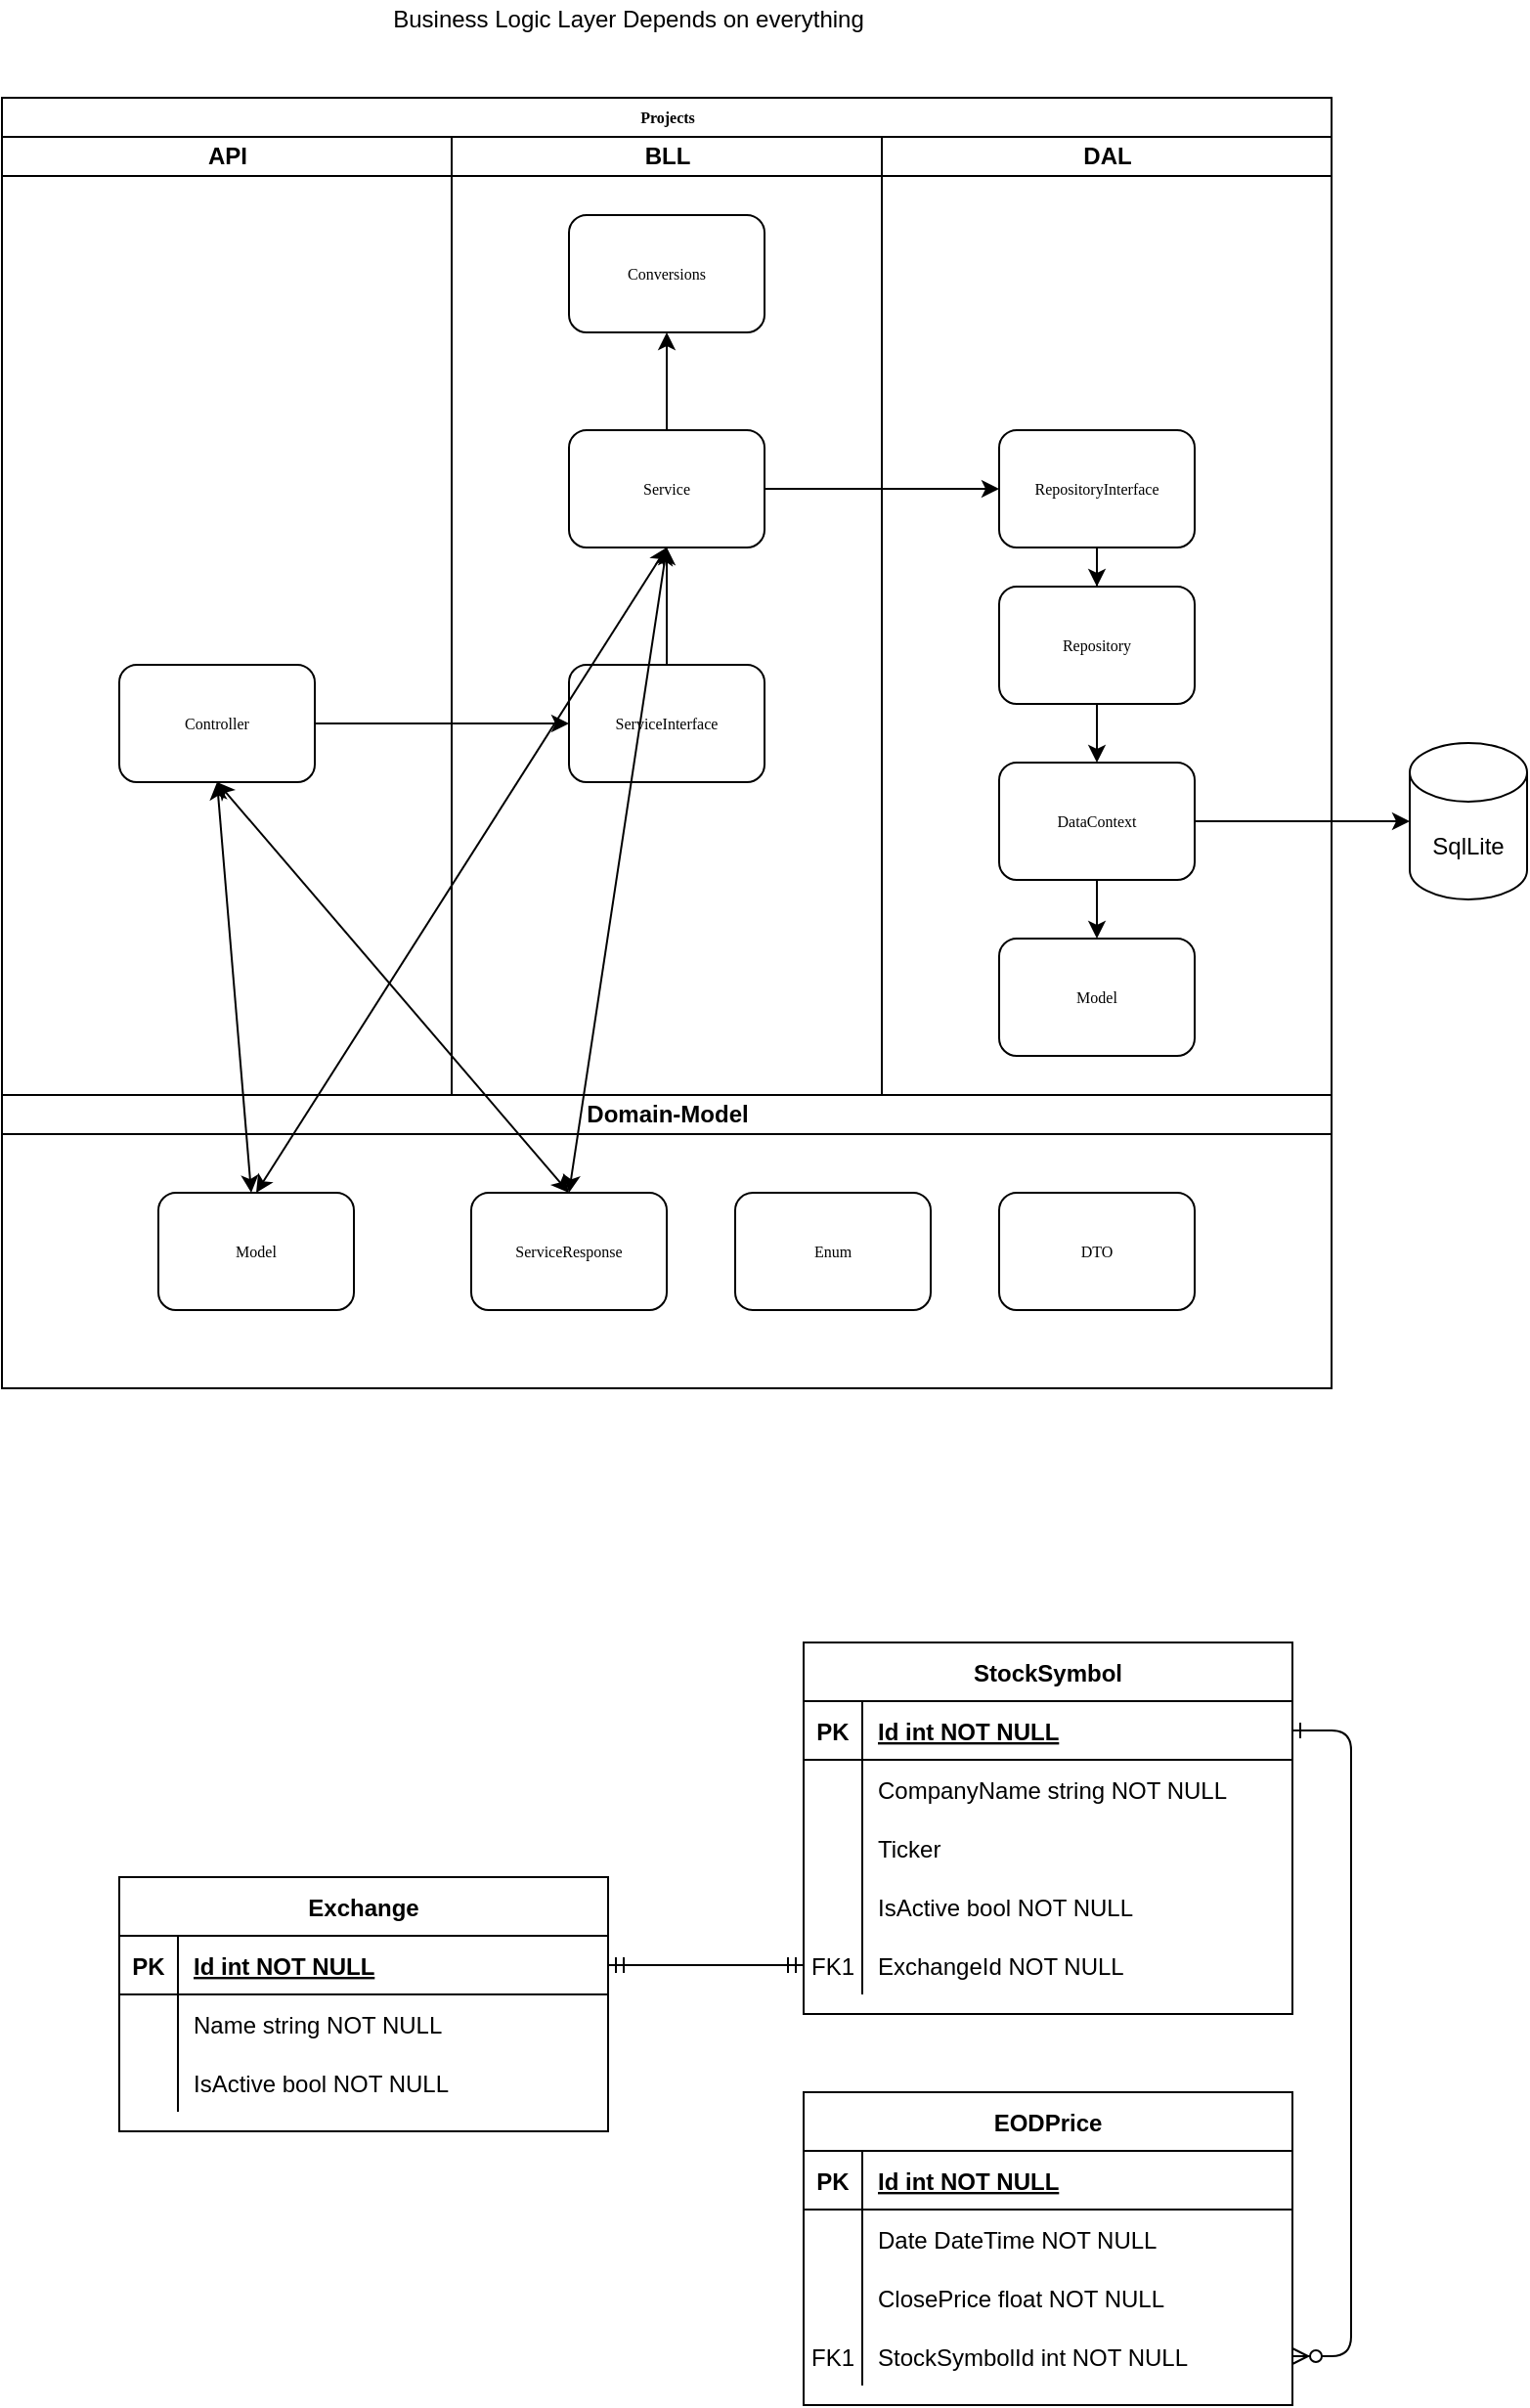<mxfile version="18.1.3" type="device"><diagram name="Page-1" id="74e2e168-ea6b-b213-b513-2b3c1d86103e"><mxGraphModel dx="1342" dy="865" grid="1" gridSize="10" guides="1" tooltips="1" connect="1" arrows="1" fold="1" page="1" pageScale="1" pageWidth="1100" pageHeight="850" background="none" math="0" shadow="0"><root><mxCell id="0"/><mxCell id="1" parent="0"/><mxCell id="rZRUFNUJ--lMM35tsPxB-23" value="" style="edgeStyle=entityRelationEdgeStyle;endArrow=ERzeroToMany;startArrow=ERone;endFill=1;startFill=0;" parent="1" source="rZRUFNUJ--lMM35tsPxB-25" target="rZRUFNUJ--lMM35tsPxB-50" edge="1"><mxGeometry width="100" height="100" relative="1" as="geometry"><mxPoint x="400" y="900" as="sourcePoint"/><mxPoint x="460" y="925" as="targetPoint"/></mxGeometry></mxCell><mxCell id="rZRUFNUJ--lMM35tsPxB-24" value="StockSymbol" style="shape=table;startSize=30;container=1;collapsible=1;childLayout=tableLayout;fixedRows=1;rowLines=0;fontStyle=1;align=center;resizeLast=1;" parent="1" vertex="1"><mxGeometry x="460" y="840" width="250" height="190" as="geometry"/></mxCell><mxCell id="rZRUFNUJ--lMM35tsPxB-25" value="" style="shape=partialRectangle;collapsible=0;dropTarget=0;pointerEvents=0;fillColor=none;points=[[0,0.5],[1,0.5]];portConstraint=eastwest;top=0;left=0;right=0;bottom=1;" parent="rZRUFNUJ--lMM35tsPxB-24" vertex="1"><mxGeometry y="30" width="250" height="30" as="geometry"/></mxCell><mxCell id="rZRUFNUJ--lMM35tsPxB-26" value="PK" style="shape=partialRectangle;overflow=hidden;connectable=0;fillColor=none;top=0;left=0;bottom=0;right=0;fontStyle=1;" parent="rZRUFNUJ--lMM35tsPxB-25" vertex="1"><mxGeometry width="30" height="30" as="geometry"><mxRectangle width="30" height="30" as="alternateBounds"/></mxGeometry></mxCell><mxCell id="rZRUFNUJ--lMM35tsPxB-27" value="Id int NOT NULL" style="shape=partialRectangle;overflow=hidden;connectable=0;fillColor=none;top=0;left=0;bottom=0;right=0;align=left;spacingLeft=6;fontStyle=5;" parent="rZRUFNUJ--lMM35tsPxB-25" vertex="1"><mxGeometry x="30" width="220" height="30" as="geometry"><mxRectangle width="220" height="30" as="alternateBounds"/></mxGeometry></mxCell><mxCell id="rZRUFNUJ--lMM35tsPxB-28" value="" style="shape=partialRectangle;collapsible=0;dropTarget=0;pointerEvents=0;fillColor=none;points=[[0,0.5],[1,0.5]];portConstraint=eastwest;top=0;left=0;right=0;bottom=0;" parent="rZRUFNUJ--lMM35tsPxB-24" vertex="1"><mxGeometry y="60" width="250" height="30" as="geometry"/></mxCell><mxCell id="rZRUFNUJ--lMM35tsPxB-29" value="" style="shape=partialRectangle;overflow=hidden;connectable=0;fillColor=none;top=0;left=0;bottom=0;right=0;" parent="rZRUFNUJ--lMM35tsPxB-28" vertex="1"><mxGeometry width="30" height="30" as="geometry"><mxRectangle width="30" height="30" as="alternateBounds"/></mxGeometry></mxCell><mxCell id="rZRUFNUJ--lMM35tsPxB-30" value="CompanyName string NOT NULL" style="shape=partialRectangle;overflow=hidden;connectable=0;fillColor=none;top=0;left=0;bottom=0;right=0;align=left;spacingLeft=6;" parent="rZRUFNUJ--lMM35tsPxB-28" vertex="1"><mxGeometry x="30" width="220" height="30" as="geometry"><mxRectangle width="220" height="30" as="alternateBounds"/></mxGeometry></mxCell><mxCell id="rZRUFNUJ--lMM35tsPxB-31" value="" style="shape=partialRectangle;collapsible=0;dropTarget=0;pointerEvents=0;fillColor=none;points=[[0,0.5],[1,0.5]];portConstraint=eastwest;top=0;left=0;right=0;bottom=0;" parent="rZRUFNUJ--lMM35tsPxB-24" vertex="1"><mxGeometry y="90" width="250" height="30" as="geometry"/></mxCell><mxCell id="rZRUFNUJ--lMM35tsPxB-32" value="" style="shape=partialRectangle;overflow=hidden;connectable=0;fillColor=none;top=0;left=0;bottom=0;right=0;" parent="rZRUFNUJ--lMM35tsPxB-31" vertex="1"><mxGeometry width="30" height="30" as="geometry"><mxRectangle width="30" height="30" as="alternateBounds"/></mxGeometry></mxCell><mxCell id="rZRUFNUJ--lMM35tsPxB-33" value="Ticker" style="shape=partialRectangle;overflow=hidden;connectable=0;fillColor=none;top=0;left=0;bottom=0;right=0;align=left;spacingLeft=6;" parent="rZRUFNUJ--lMM35tsPxB-31" vertex="1"><mxGeometry x="30" width="220" height="30" as="geometry"><mxRectangle width="220" height="30" as="alternateBounds"/></mxGeometry></mxCell><mxCell id="rZRUFNUJ--lMM35tsPxB-34" value="" style="shape=partialRectangle;collapsible=0;dropTarget=0;pointerEvents=0;fillColor=none;points=[[0,0.5],[1,0.5]];portConstraint=eastwest;top=0;left=0;right=0;bottom=0;" parent="rZRUFNUJ--lMM35tsPxB-24" vertex="1"><mxGeometry y="120" width="250" height="30" as="geometry"/></mxCell><mxCell id="rZRUFNUJ--lMM35tsPxB-35" value="" style="shape=partialRectangle;overflow=hidden;connectable=0;fillColor=none;top=0;left=0;bottom=0;right=0;" parent="rZRUFNUJ--lMM35tsPxB-34" vertex="1"><mxGeometry width="30" height="30" as="geometry"><mxRectangle width="30" height="30" as="alternateBounds"/></mxGeometry></mxCell><mxCell id="rZRUFNUJ--lMM35tsPxB-36" value="IsActive bool NOT NULL" style="shape=partialRectangle;overflow=hidden;connectable=0;fillColor=none;top=0;left=0;bottom=0;right=0;align=left;spacingLeft=6;" parent="rZRUFNUJ--lMM35tsPxB-34" vertex="1"><mxGeometry x="30" width="220" height="30" as="geometry"><mxRectangle width="220" height="30" as="alternateBounds"/></mxGeometry></mxCell><mxCell id="rZRUFNUJ--lMM35tsPxB-37" value="" style="shape=partialRectangle;collapsible=0;dropTarget=0;pointerEvents=0;fillColor=none;points=[[0,0.5],[1,0.5]];portConstraint=eastwest;top=0;left=0;right=0;bottom=0;" parent="rZRUFNUJ--lMM35tsPxB-24" vertex="1"><mxGeometry y="150" width="250" height="30" as="geometry"/></mxCell><mxCell id="rZRUFNUJ--lMM35tsPxB-38" value="FK1" style="shape=partialRectangle;overflow=hidden;connectable=0;fillColor=none;top=0;left=0;bottom=0;right=0;" parent="rZRUFNUJ--lMM35tsPxB-37" vertex="1"><mxGeometry width="30" height="30" as="geometry"><mxRectangle width="30" height="30" as="alternateBounds"/></mxGeometry></mxCell><mxCell id="rZRUFNUJ--lMM35tsPxB-39" value="ExchangeId NOT NULL" style="shape=partialRectangle;overflow=hidden;connectable=0;fillColor=none;top=0;left=0;bottom=0;right=0;align=left;spacingLeft=6;" parent="rZRUFNUJ--lMM35tsPxB-37" vertex="1"><mxGeometry x="30" width="220" height="30" as="geometry"><mxRectangle width="220" height="30" as="alternateBounds"/></mxGeometry></mxCell><mxCell id="rZRUFNUJ--lMM35tsPxB-40" value="EODPrice" style="shape=table;startSize=30;container=1;collapsible=1;childLayout=tableLayout;fixedRows=1;rowLines=0;fontStyle=1;align=center;resizeLast=1;" parent="1" vertex="1"><mxGeometry x="460" y="1070" width="250" height="160" as="geometry"/></mxCell><mxCell id="rZRUFNUJ--lMM35tsPxB-41" value="" style="shape=partialRectangle;collapsible=0;dropTarget=0;pointerEvents=0;fillColor=none;points=[[0,0.5],[1,0.5]];portConstraint=eastwest;top=0;left=0;right=0;bottom=1;" parent="rZRUFNUJ--lMM35tsPxB-40" vertex="1"><mxGeometry y="30" width="250" height="30" as="geometry"/></mxCell><mxCell id="rZRUFNUJ--lMM35tsPxB-42" value="PK" style="shape=partialRectangle;overflow=hidden;connectable=0;fillColor=none;top=0;left=0;bottom=0;right=0;fontStyle=1;" parent="rZRUFNUJ--lMM35tsPxB-41" vertex="1"><mxGeometry width="30" height="30" as="geometry"><mxRectangle width="30" height="30" as="alternateBounds"/></mxGeometry></mxCell><mxCell id="rZRUFNUJ--lMM35tsPxB-43" value="Id int NOT NULL " style="shape=partialRectangle;overflow=hidden;connectable=0;fillColor=none;top=0;left=0;bottom=0;right=0;align=left;spacingLeft=6;fontStyle=5;" parent="rZRUFNUJ--lMM35tsPxB-41" vertex="1"><mxGeometry x="30" width="220" height="30" as="geometry"><mxRectangle width="220" height="30" as="alternateBounds"/></mxGeometry></mxCell><mxCell id="rZRUFNUJ--lMM35tsPxB-44" value="" style="shape=partialRectangle;collapsible=0;dropTarget=0;pointerEvents=0;fillColor=none;points=[[0,0.5],[1,0.5]];portConstraint=eastwest;top=0;left=0;right=0;bottom=0;" parent="rZRUFNUJ--lMM35tsPxB-40" vertex="1"><mxGeometry y="60" width="250" height="30" as="geometry"/></mxCell><mxCell id="rZRUFNUJ--lMM35tsPxB-45" value="" style="shape=partialRectangle;overflow=hidden;connectable=0;fillColor=none;top=0;left=0;bottom=0;right=0;" parent="rZRUFNUJ--lMM35tsPxB-44" vertex="1"><mxGeometry width="30" height="30" as="geometry"><mxRectangle width="30" height="30" as="alternateBounds"/></mxGeometry></mxCell><mxCell id="rZRUFNUJ--lMM35tsPxB-46" value="Date DateTime NOT NULL" style="shape=partialRectangle;overflow=hidden;connectable=0;fillColor=none;top=0;left=0;bottom=0;right=0;align=left;spacingLeft=6;" parent="rZRUFNUJ--lMM35tsPxB-44" vertex="1"><mxGeometry x="30" width="220" height="30" as="geometry"><mxRectangle width="220" height="30" as="alternateBounds"/></mxGeometry></mxCell><mxCell id="rZRUFNUJ--lMM35tsPxB-47" value="" style="shape=partialRectangle;collapsible=0;dropTarget=0;pointerEvents=0;fillColor=none;points=[[0,0.5],[1,0.5]];portConstraint=eastwest;top=0;left=0;right=0;bottom=0;" parent="rZRUFNUJ--lMM35tsPxB-40" vertex="1"><mxGeometry y="90" width="250" height="30" as="geometry"/></mxCell><mxCell id="rZRUFNUJ--lMM35tsPxB-48" value="" style="shape=partialRectangle;overflow=hidden;connectable=0;fillColor=none;top=0;left=0;bottom=0;right=0;" parent="rZRUFNUJ--lMM35tsPxB-47" vertex="1"><mxGeometry width="30" height="30" as="geometry"><mxRectangle width="30" height="30" as="alternateBounds"/></mxGeometry></mxCell><mxCell id="rZRUFNUJ--lMM35tsPxB-49" value="ClosePrice float NOT NULL" style="shape=partialRectangle;overflow=hidden;connectable=0;fillColor=none;top=0;left=0;bottom=0;right=0;align=left;spacingLeft=6;" parent="rZRUFNUJ--lMM35tsPxB-47" vertex="1"><mxGeometry x="30" width="220" height="30" as="geometry"><mxRectangle width="220" height="30" as="alternateBounds"/></mxGeometry></mxCell><mxCell id="rZRUFNUJ--lMM35tsPxB-50" value="" style="shape=partialRectangle;collapsible=0;dropTarget=0;pointerEvents=0;fillColor=none;points=[[0,0.5],[1,0.5]];portConstraint=eastwest;top=0;left=0;right=0;bottom=0;" parent="rZRUFNUJ--lMM35tsPxB-40" vertex="1"><mxGeometry y="120" width="250" height="30" as="geometry"/></mxCell><mxCell id="rZRUFNUJ--lMM35tsPxB-51" value="FK1" style="shape=partialRectangle;overflow=hidden;connectable=0;fillColor=none;top=0;left=0;bottom=0;right=0;" parent="rZRUFNUJ--lMM35tsPxB-50" vertex="1"><mxGeometry width="30" height="30" as="geometry"><mxRectangle width="30" height="30" as="alternateBounds"/></mxGeometry></mxCell><mxCell id="rZRUFNUJ--lMM35tsPxB-52" value="StockSymbolId int NOT NULL" style="shape=partialRectangle;overflow=hidden;connectable=0;fillColor=none;top=0;left=0;bottom=0;right=0;align=left;spacingLeft=6;" parent="rZRUFNUJ--lMM35tsPxB-50" vertex="1"><mxGeometry x="30" width="220" height="30" as="geometry"><mxRectangle width="220" height="30" as="alternateBounds"/></mxGeometry></mxCell><mxCell id="rZRUFNUJ--lMM35tsPxB-53" value="Exchange" style="shape=table;startSize=30;container=1;collapsible=1;childLayout=tableLayout;fixedRows=1;rowLines=0;fontStyle=1;align=center;resizeLast=1;" parent="1" vertex="1"><mxGeometry x="110" y="960" width="250" height="130" as="geometry"/></mxCell><mxCell id="rZRUFNUJ--lMM35tsPxB-54" value="" style="shape=partialRectangle;collapsible=0;dropTarget=0;pointerEvents=0;fillColor=none;points=[[0,0.5],[1,0.5]];portConstraint=eastwest;top=0;left=0;right=0;bottom=1;" parent="rZRUFNUJ--lMM35tsPxB-53" vertex="1"><mxGeometry y="30" width="250" height="30" as="geometry"/></mxCell><mxCell id="rZRUFNUJ--lMM35tsPxB-55" value="PK" style="shape=partialRectangle;overflow=hidden;connectable=0;fillColor=none;top=0;left=0;bottom=0;right=0;fontStyle=1;" parent="rZRUFNUJ--lMM35tsPxB-54" vertex="1"><mxGeometry width="30" height="30" as="geometry"><mxRectangle width="30" height="30" as="alternateBounds"/></mxGeometry></mxCell><mxCell id="rZRUFNUJ--lMM35tsPxB-56" value="Id int NOT NULL" style="shape=partialRectangle;overflow=hidden;connectable=0;fillColor=none;top=0;left=0;bottom=0;right=0;align=left;spacingLeft=6;fontStyle=5;" parent="rZRUFNUJ--lMM35tsPxB-54" vertex="1"><mxGeometry x="30" width="220" height="30" as="geometry"><mxRectangle width="220" height="30" as="alternateBounds"/></mxGeometry></mxCell><mxCell id="rZRUFNUJ--lMM35tsPxB-57" value="" style="shape=partialRectangle;collapsible=0;dropTarget=0;pointerEvents=0;fillColor=none;points=[[0,0.5],[1,0.5]];portConstraint=eastwest;top=0;left=0;right=0;bottom=0;" parent="rZRUFNUJ--lMM35tsPxB-53" vertex="1"><mxGeometry y="60" width="250" height="30" as="geometry"/></mxCell><mxCell id="rZRUFNUJ--lMM35tsPxB-58" value="" style="shape=partialRectangle;overflow=hidden;connectable=0;fillColor=none;top=0;left=0;bottom=0;right=0;" parent="rZRUFNUJ--lMM35tsPxB-57" vertex="1"><mxGeometry width="30" height="30" as="geometry"><mxRectangle width="30" height="30" as="alternateBounds"/></mxGeometry></mxCell><mxCell id="rZRUFNUJ--lMM35tsPxB-59" value="Name string NOT NULL" style="shape=partialRectangle;overflow=hidden;connectable=0;fillColor=none;top=0;left=0;bottom=0;right=0;align=left;spacingLeft=6;" parent="rZRUFNUJ--lMM35tsPxB-57" vertex="1"><mxGeometry x="30" width="220" height="30" as="geometry"><mxRectangle width="220" height="30" as="alternateBounds"/></mxGeometry></mxCell><mxCell id="rZRUFNUJ--lMM35tsPxB-60" value="" style="shape=partialRectangle;collapsible=0;dropTarget=0;pointerEvents=0;fillColor=none;points=[[0,0.5],[1,0.5]];portConstraint=eastwest;top=0;left=0;right=0;bottom=0;" parent="rZRUFNUJ--lMM35tsPxB-53" vertex="1"><mxGeometry y="90" width="250" height="30" as="geometry"/></mxCell><mxCell id="rZRUFNUJ--lMM35tsPxB-61" value="" style="shape=partialRectangle;overflow=hidden;connectable=0;fillColor=none;top=0;left=0;bottom=0;right=0;" parent="rZRUFNUJ--lMM35tsPxB-60" vertex="1"><mxGeometry width="30" height="30" as="geometry"><mxRectangle width="30" height="30" as="alternateBounds"/></mxGeometry></mxCell><mxCell id="rZRUFNUJ--lMM35tsPxB-62" value="IsActive bool NOT NULL" style="shape=partialRectangle;overflow=hidden;connectable=0;fillColor=none;top=0;left=0;bottom=0;right=0;align=left;spacingLeft=6;" parent="rZRUFNUJ--lMM35tsPxB-60" vertex="1"><mxGeometry x="30" width="220" height="30" as="geometry"><mxRectangle width="220" height="30" as="alternateBounds"/></mxGeometry></mxCell><mxCell id="rZRUFNUJ--lMM35tsPxB-64" value="" style="edgeStyle=entityRelationEdgeStyle;fontSize=12;html=1;endArrow=ERmandOne;startArrow=ERmandOne;rounded=0;exitX=1;exitY=0.5;exitDx=0;exitDy=0;entryX=0;entryY=0.5;entryDx=0;entryDy=0;" parent="1" source="rZRUFNUJ--lMM35tsPxB-54" target="rZRUFNUJ--lMM35tsPxB-37" edge="1"><mxGeometry width="100" height="100" relative="1" as="geometry"><mxPoint x="400" y="1050" as="sourcePoint"/><mxPoint x="500" y="950" as="targetPoint"/></mxGeometry></mxCell><mxCell id="rZRUFNUJ--lMM35tsPxB-98" value="" style="edgeStyle=orthogonalEdgeStyle;rounded=0;orthogonalLoop=1;jettySize=auto;html=1;" parent="1" target="rZRUFNUJ--lMM35tsPxB-97" edge="1"><mxGeometry relative="1" as="geometry"><mxPoint x="660" y="420" as="sourcePoint"/></mxGeometry></mxCell><mxCell id="lOvChj3z0g_3Vq4JYInr-1" value="Projects" style="swimlane;html=1;childLayout=stackLayout;startSize=20;rounded=0;shadow=0;labelBackgroundColor=none;strokeWidth=1;fontFamily=Verdana;fontSize=8;align=center;" vertex="1" parent="1"><mxGeometry x="50" y="50" width="680" height="510" as="geometry"/></mxCell><mxCell id="lOvChj3z0g_3Vq4JYInr-2" style="edgeStyle=orthogonalEdgeStyle;rounded=1;html=1;labelBackgroundColor=none;startArrow=none;startFill=0;startSize=5;endArrow=classicThin;endFill=1;endSize=5;jettySize=auto;orthogonalLoop=1;strokeWidth=1;fontFamily=Verdana;fontSize=8" edge="1" parent="lOvChj3z0g_3Vq4JYInr-1"><mxGeometry relative="1" as="geometry"><Array as="points"><mxPoint x="80" y="650"/><mxPoint x="490" y="650"/><mxPoint x="490" y="610"/></Array><mxPoint x="510" y="610" as="targetPoint"/></mxGeometry></mxCell><mxCell id="lOvChj3z0g_3Vq4JYInr-3" style="edgeStyle=orthogonalEdgeStyle;rounded=1;html=1;labelBackgroundColor=none;startArrow=none;startFill=0;startSize=5;endArrow=classicThin;endFill=1;endSize=5;jettySize=auto;orthogonalLoop=1;strokeWidth=1;fontFamily=Verdana;fontSize=8" edge="1" parent="lOvChj3z0g_3Vq4JYInr-1"><mxGeometry relative="1" as="geometry"><mxPoint x="510" y="610" as="targetPoint"/></mxGeometry></mxCell><mxCell id="lOvChj3z0g_3Vq4JYInr-4" value="API" style="swimlane;html=1;startSize=20;" vertex="1" parent="lOvChj3z0g_3Vq4JYInr-1"><mxGeometry y="20" width="230" height="490" as="geometry"/></mxCell><mxCell id="lOvChj3z0g_3Vq4JYInr-5" value="Controller" style="rounded=1;whiteSpace=wrap;html=1;shadow=0;labelBackgroundColor=none;strokeWidth=1;fontFamily=Verdana;fontSize=8;align=center;" vertex="1" parent="lOvChj3z0g_3Vq4JYInr-4"><mxGeometry x="60" y="270" width="100" height="60" as="geometry"/></mxCell><mxCell id="lOvChj3z0g_3Vq4JYInr-6" value="BLL" style="swimlane;html=1;startSize=20;" vertex="1" parent="lOvChj3z0g_3Vq4JYInr-1"><mxGeometry x="230" y="20" width="220" height="490" as="geometry"/></mxCell><mxCell id="lOvChj3z0g_3Vq4JYInr-7" value="" style="edgeStyle=orthogonalEdgeStyle;rounded=0;orthogonalLoop=1;jettySize=auto;html=1;" edge="1" parent="lOvChj3z0g_3Vq4JYInr-6" source="lOvChj3z0g_3Vq4JYInr-8" target="lOvChj3z0g_3Vq4JYInr-10"><mxGeometry relative="1" as="geometry"/></mxCell><mxCell id="lOvChj3z0g_3Vq4JYInr-8" value="ServiceInterface" style="rounded=1;whiteSpace=wrap;html=1;shadow=0;labelBackgroundColor=none;strokeWidth=1;fontFamily=Verdana;fontSize=8;align=center;" vertex="1" parent="lOvChj3z0g_3Vq4JYInr-6"><mxGeometry x="60" y="270" width="100" height="60" as="geometry"/></mxCell><mxCell id="lOvChj3z0g_3Vq4JYInr-9" value="" style="edgeStyle=orthogonalEdgeStyle;rounded=0;orthogonalLoop=1;jettySize=auto;html=1;" edge="1" parent="lOvChj3z0g_3Vq4JYInr-6" source="lOvChj3z0g_3Vq4JYInr-10" target="lOvChj3z0g_3Vq4JYInr-11"><mxGeometry relative="1" as="geometry"/></mxCell><mxCell id="lOvChj3z0g_3Vq4JYInr-10" value="&lt;span style=&quot;&quot;&gt;Service&lt;/span&gt;" style="rounded=1;whiteSpace=wrap;html=1;shadow=0;labelBackgroundColor=none;strokeWidth=1;fontFamily=Verdana;fontSize=8;align=center;" vertex="1" parent="lOvChj3z0g_3Vq4JYInr-6"><mxGeometry x="60" y="150" width="100" height="60" as="geometry"/></mxCell><mxCell id="lOvChj3z0g_3Vq4JYInr-11" value="&lt;span style=&quot;&quot;&gt;Conversions&lt;/span&gt;" style="rounded=1;whiteSpace=wrap;html=1;shadow=0;labelBackgroundColor=none;strokeWidth=1;fontFamily=Verdana;fontSize=8;align=center;" vertex="1" parent="lOvChj3z0g_3Vq4JYInr-6"><mxGeometry x="60" y="40" width="100" height="60" as="geometry"/></mxCell><mxCell id="lOvChj3z0g_3Vq4JYInr-12" value="DAL" style="swimlane;html=1;startSize=20;" vertex="1" parent="lOvChj3z0g_3Vq4JYInr-1"><mxGeometry x="450" y="20" width="230" height="490" as="geometry"/></mxCell><mxCell id="lOvChj3z0g_3Vq4JYInr-13" value="RepositoryInterface" style="rounded=1;whiteSpace=wrap;html=1;shadow=0;labelBackgroundColor=none;strokeWidth=1;fontFamily=Verdana;fontSize=8;align=center;" vertex="1" parent="lOvChj3z0g_3Vq4JYInr-12"><mxGeometry x="60" y="150" width="100" height="60" as="geometry"/></mxCell><mxCell id="lOvChj3z0g_3Vq4JYInr-14" style="edgeStyle=orthogonalEdgeStyle;rounded=1;html=1;labelBackgroundColor=none;startArrow=none;startFill=0;startSize=5;endArrow=classicThin;endFill=1;endSize=5;jettySize=auto;orthogonalLoop=1;strokeWidth=1;fontFamily=Verdana;fontSize=8" edge="1" parent="lOvChj3z0g_3Vq4JYInr-12"><mxGeometry relative="1" as="geometry"><mxPoint x="80" y="620" as="sourcePoint"/></mxGeometry></mxCell><mxCell id="lOvChj3z0g_3Vq4JYInr-15" value="" style="edgeStyle=orthogonalEdgeStyle;rounded=0;orthogonalLoop=1;jettySize=auto;html=1;" edge="1" parent="lOvChj3z0g_3Vq4JYInr-12" source="lOvChj3z0g_3Vq4JYInr-16" target="lOvChj3z0g_3Vq4JYInr-19"><mxGeometry relative="1" as="geometry"/></mxCell><mxCell id="lOvChj3z0g_3Vq4JYInr-16" value="Repository" style="rounded=1;whiteSpace=wrap;html=1;shadow=0;labelBackgroundColor=none;strokeWidth=1;fontFamily=Verdana;fontSize=8;align=center;" vertex="1" parent="lOvChj3z0g_3Vq4JYInr-12"><mxGeometry x="60" y="230" width="100" height="60" as="geometry"/></mxCell><mxCell id="lOvChj3z0g_3Vq4JYInr-17" value="" style="edgeStyle=orthogonalEdgeStyle;rounded=0;orthogonalLoop=1;jettySize=auto;html=1;" edge="1" parent="lOvChj3z0g_3Vq4JYInr-12" source="lOvChj3z0g_3Vq4JYInr-13" target="lOvChj3z0g_3Vq4JYInr-16"><mxGeometry relative="1" as="geometry"/></mxCell><mxCell id="lOvChj3z0g_3Vq4JYInr-18" value="" style="edgeStyle=orthogonalEdgeStyle;rounded=0;orthogonalLoop=1;jettySize=auto;html=1;" edge="1" parent="lOvChj3z0g_3Vq4JYInr-12" source="lOvChj3z0g_3Vq4JYInr-19" target="lOvChj3z0g_3Vq4JYInr-20"><mxGeometry relative="1" as="geometry"/></mxCell><mxCell id="lOvChj3z0g_3Vq4JYInr-19" value="DataContext" style="rounded=1;whiteSpace=wrap;html=1;shadow=0;labelBackgroundColor=none;strokeWidth=1;fontFamily=Verdana;fontSize=8;align=center;" vertex="1" parent="lOvChj3z0g_3Vq4JYInr-12"><mxGeometry x="60" y="320" width="100" height="60" as="geometry"/></mxCell><mxCell id="lOvChj3z0g_3Vq4JYInr-20" value="Model" style="rounded=1;whiteSpace=wrap;html=1;shadow=0;labelBackgroundColor=none;strokeWidth=1;fontFamily=Verdana;fontSize=8;align=center;" vertex="1" parent="lOvChj3z0g_3Vq4JYInr-12"><mxGeometry x="60" y="410" width="100" height="60" as="geometry"/></mxCell><mxCell id="lOvChj3z0g_3Vq4JYInr-21" style="edgeStyle=orthogonalEdgeStyle;rounded=0;orthogonalLoop=1;jettySize=auto;html=1;entryX=0;entryY=0.5;entryDx=0;entryDy=0;" edge="1" parent="lOvChj3z0g_3Vq4JYInr-1" source="lOvChj3z0g_3Vq4JYInr-5" target="lOvChj3z0g_3Vq4JYInr-8"><mxGeometry relative="1" as="geometry"/></mxCell><mxCell id="lOvChj3z0g_3Vq4JYInr-22" style="edgeStyle=orthogonalEdgeStyle;rounded=0;orthogonalLoop=1;jettySize=auto;html=1;entryX=0;entryY=0.5;entryDx=0;entryDy=0;" edge="1" parent="lOvChj3z0g_3Vq4JYInr-1" source="lOvChj3z0g_3Vq4JYInr-10" target="lOvChj3z0g_3Vq4JYInr-13"><mxGeometry relative="1" as="geometry"/></mxCell><mxCell id="lOvChj3z0g_3Vq4JYInr-23" value="Domain-Model" style="swimlane;html=1;startSize=20;" vertex="1" parent="1"><mxGeometry x="50" y="560" width="680" height="150" as="geometry"/></mxCell><mxCell id="lOvChj3z0g_3Vq4JYInr-24" value="ServiceResponse" style="rounded=1;whiteSpace=wrap;html=1;shadow=0;labelBackgroundColor=none;strokeWidth=1;fontFamily=Verdana;fontSize=8;align=center;" vertex="1" parent="lOvChj3z0g_3Vq4JYInr-23"><mxGeometry x="240" y="50" width="100" height="60" as="geometry"/></mxCell><mxCell id="lOvChj3z0g_3Vq4JYInr-25" value="Model" style="rounded=1;whiteSpace=wrap;html=1;shadow=0;labelBackgroundColor=none;strokeWidth=1;fontFamily=Verdana;fontSize=8;align=center;" vertex="1" parent="lOvChj3z0g_3Vq4JYInr-23"><mxGeometry x="80" y="50" width="100" height="60" as="geometry"/></mxCell><mxCell id="lOvChj3z0g_3Vq4JYInr-26" value="DTO" style="rounded=1;whiteSpace=wrap;html=1;shadow=0;labelBackgroundColor=none;strokeWidth=1;fontFamily=Verdana;fontSize=8;align=center;" vertex="1" parent="lOvChj3z0g_3Vq4JYInr-23"><mxGeometry x="510" y="50" width="100" height="60" as="geometry"/></mxCell><mxCell id="lOvChj3z0g_3Vq4JYInr-27" value="Enum" style="rounded=1;whiteSpace=wrap;html=1;shadow=0;labelBackgroundColor=none;strokeWidth=1;fontFamily=Verdana;fontSize=8;align=center;" vertex="1" parent="lOvChj3z0g_3Vq4JYInr-23"><mxGeometry x="375" y="50" width="100" height="60" as="geometry"/></mxCell><mxCell id="lOvChj3z0g_3Vq4JYInr-28" value="" style="endArrow=classic;startArrow=classic;html=1;rounded=0;exitX=0.5;exitY=1;exitDx=0;exitDy=0;" edge="1" parent="1" source="lOvChj3z0g_3Vq4JYInr-5" target="lOvChj3z0g_3Vq4JYInr-25"><mxGeometry width="50" height="50" relative="1" as="geometry"><mxPoint x="490" y="470" as="sourcePoint"/><mxPoint x="540" y="420" as="targetPoint"/></mxGeometry></mxCell><mxCell id="lOvChj3z0g_3Vq4JYInr-29" value="SqlLite" style="shape=cylinder3;whiteSpace=wrap;html=1;boundedLbl=1;backgroundOutline=1;size=15;" vertex="1" parent="1"><mxGeometry x="770" y="380" width="60" height="80" as="geometry"/></mxCell><mxCell id="lOvChj3z0g_3Vq4JYInr-30" value="" style="edgeStyle=orthogonalEdgeStyle;rounded=0;orthogonalLoop=1;jettySize=auto;html=1;" edge="1" parent="1" source="lOvChj3z0g_3Vq4JYInr-19" target="lOvChj3z0g_3Vq4JYInr-29"><mxGeometry relative="1" as="geometry"/></mxCell><mxCell id="lOvChj3z0g_3Vq4JYInr-31" value="" style="endArrow=classic;startArrow=classic;html=1;rounded=0;exitX=0.5;exitY=1;exitDx=0;exitDy=0;entryX=0.5;entryY=0;entryDx=0;entryDy=0;" edge="1" parent="1" source="lOvChj3z0g_3Vq4JYInr-10" target="lOvChj3z0g_3Vq4JYInr-25"><mxGeometry width="50" height="50" relative="1" as="geometry"><mxPoint x="170" y="180" as="sourcePoint"/><mxPoint x="140" y="650" as="targetPoint"/></mxGeometry></mxCell><mxCell id="lOvChj3z0g_3Vq4JYInr-32" value="" style="endArrow=classic;startArrow=classic;html=1;rounded=0;exitX=0.5;exitY=1;exitDx=0;exitDy=0;entryX=0.5;entryY=0;entryDx=0;entryDy=0;" edge="1" parent="1" source="lOvChj3z0g_3Vq4JYInr-10" target="lOvChj3z0g_3Vq4JYInr-24"><mxGeometry width="50" height="50" relative="1" as="geometry"><mxPoint x="400" y="280" as="sourcePoint"/><mxPoint x="190" y="620" as="targetPoint"/></mxGeometry></mxCell><mxCell id="lOvChj3z0g_3Vq4JYInr-33" value="" style="endArrow=classic;startArrow=classic;html=1;rounded=0;entryX=0.5;entryY=0;entryDx=0;entryDy=0;exitX=0.5;exitY=1;exitDx=0;exitDy=0;" edge="1" parent="1" source="lOvChj3z0g_3Vq4JYInr-5" target="lOvChj3z0g_3Vq4JYInr-24"><mxGeometry width="50" height="50" relative="1" as="geometry"><mxPoint x="160" y="170" as="sourcePoint"/><mxPoint x="350" y="620" as="targetPoint"/></mxGeometry></mxCell><mxCell id="lOvChj3z0g_3Vq4JYInr-34" value="Business Logic Layer Depends on everything" style="text;html=1;align=center;verticalAlign=middle;resizable=0;points=[];autosize=1;strokeColor=none;fillColor=none;" vertex="1" parent="1"><mxGeometry x="240" width="260" height="20" as="geometry"/></mxCell></root></mxGraphModel></diagram></mxfile>